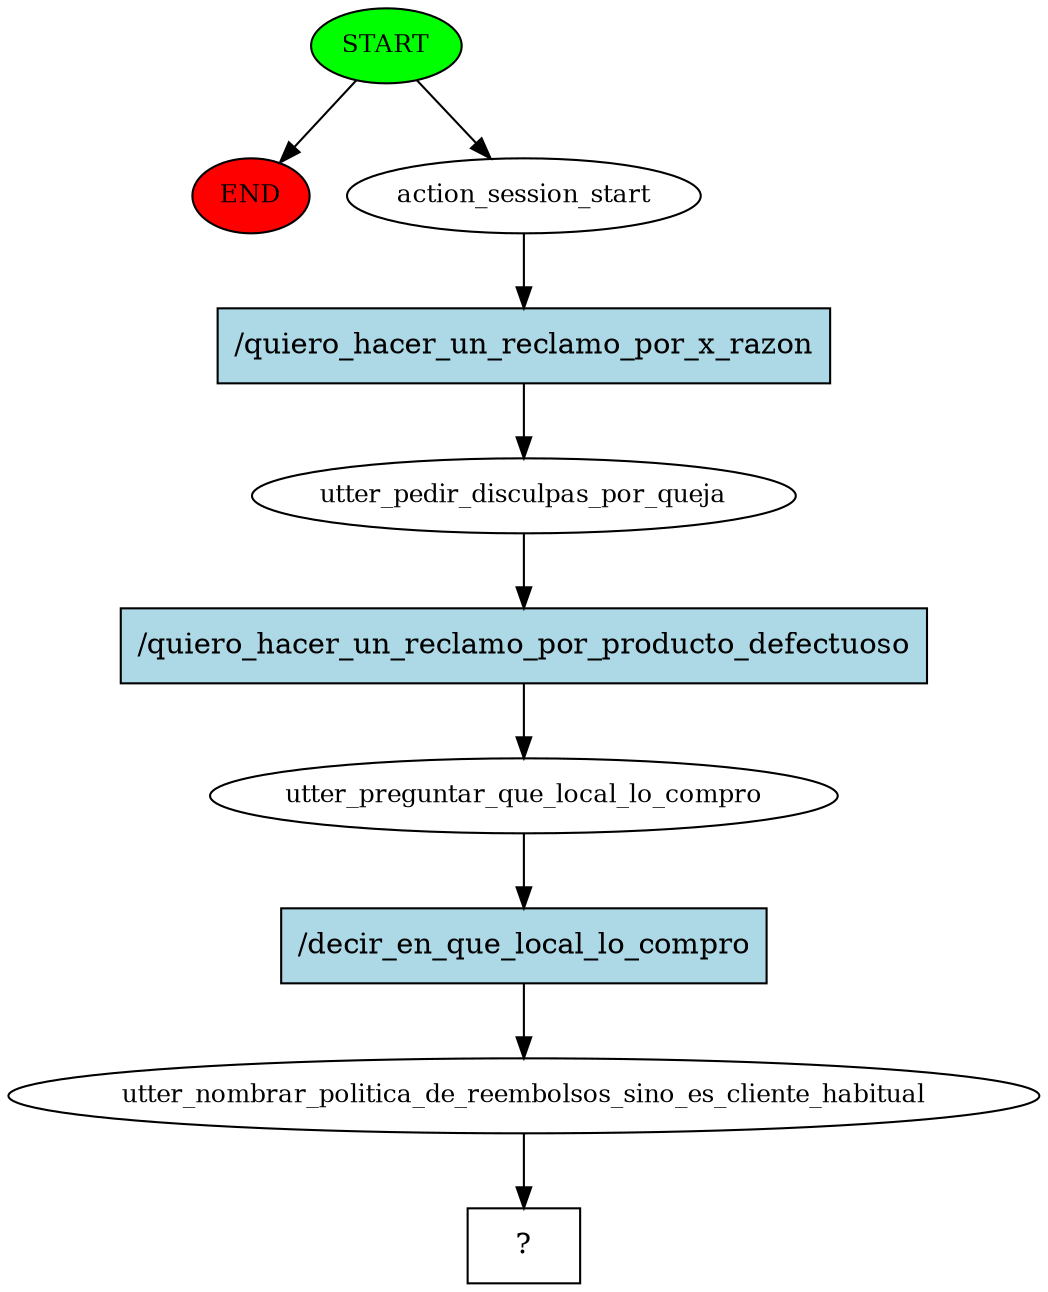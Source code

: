 digraph  {
0 [class="start active", fillcolor=green, fontsize=12, label=START, style=filled];
"-1" [class=end, fillcolor=red, fontsize=12, label=END, style=filled];
1 [class=active, fontsize=12, label=action_session_start];
2 [class=active, fontsize=12, label=utter_pedir_disculpas_por_queja];
3 [class=active, fontsize=12, label=utter_preguntar_que_local_lo_compro];
4 [class=active, fontsize=12, label=utter_nombrar_politica_de_reembolsos_sino_es_cliente_habitual];
5 [class="intent dashed active", label="  ?  ", shape=rect];
6 [class="intent active", fillcolor=lightblue, label="/quiero_hacer_un_reclamo_por_x_razon", shape=rect, style=filled];
7 [class="intent active", fillcolor=lightblue, label="/quiero_hacer_un_reclamo_por_producto_defectuoso", shape=rect, style=filled];
8 [class="intent active", fillcolor=lightblue, label="/decir_en_que_local_lo_compro", shape=rect, style=filled];
0 -> "-1"  [class="", key=NONE, label=""];
0 -> 1  [class=active, key=NONE, label=""];
1 -> 6  [class=active, key=0];
2 -> 7  [class=active, key=0];
3 -> 8  [class=active, key=0];
4 -> 5  [class=active, key=NONE, label=""];
6 -> 2  [class=active, key=0];
7 -> 3  [class=active, key=0];
8 -> 4  [class=active, key=0];
}

